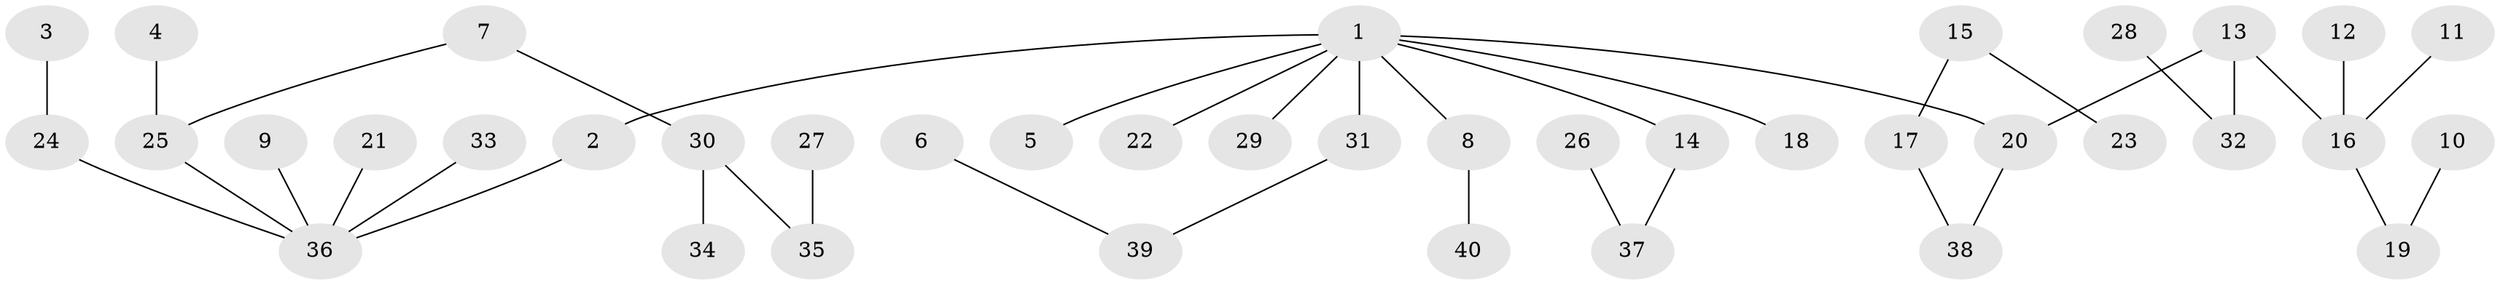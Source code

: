 // original degree distribution, {8: 0.02531645569620253, 2: 0.13924050632911392, 3: 0.13924050632911392, 4: 0.0759493670886076, 1: 0.5822784810126582, 5: 0.0379746835443038}
// Generated by graph-tools (version 1.1) at 2025/26/03/09/25 03:26:31]
// undirected, 40 vertices, 39 edges
graph export_dot {
graph [start="1"]
  node [color=gray90,style=filled];
  1;
  2;
  3;
  4;
  5;
  6;
  7;
  8;
  9;
  10;
  11;
  12;
  13;
  14;
  15;
  16;
  17;
  18;
  19;
  20;
  21;
  22;
  23;
  24;
  25;
  26;
  27;
  28;
  29;
  30;
  31;
  32;
  33;
  34;
  35;
  36;
  37;
  38;
  39;
  40;
  1 -- 2 [weight=1.0];
  1 -- 5 [weight=1.0];
  1 -- 8 [weight=1.0];
  1 -- 14 [weight=1.0];
  1 -- 18 [weight=1.0];
  1 -- 20 [weight=1.0];
  1 -- 22 [weight=1.0];
  1 -- 29 [weight=1.0];
  1 -- 31 [weight=1.0];
  2 -- 36 [weight=1.0];
  3 -- 24 [weight=1.0];
  4 -- 25 [weight=1.0];
  6 -- 39 [weight=1.0];
  7 -- 25 [weight=1.0];
  7 -- 30 [weight=1.0];
  8 -- 40 [weight=1.0];
  9 -- 36 [weight=1.0];
  10 -- 19 [weight=1.0];
  11 -- 16 [weight=1.0];
  12 -- 16 [weight=1.0];
  13 -- 16 [weight=1.0];
  13 -- 20 [weight=1.0];
  13 -- 32 [weight=1.0];
  14 -- 37 [weight=1.0];
  15 -- 17 [weight=1.0];
  15 -- 23 [weight=1.0];
  16 -- 19 [weight=1.0];
  17 -- 38 [weight=1.0];
  20 -- 38 [weight=1.0];
  21 -- 36 [weight=1.0];
  24 -- 36 [weight=1.0];
  25 -- 36 [weight=1.0];
  26 -- 37 [weight=1.0];
  27 -- 35 [weight=1.0];
  28 -- 32 [weight=1.0];
  30 -- 34 [weight=1.0];
  30 -- 35 [weight=1.0];
  31 -- 39 [weight=1.0];
  33 -- 36 [weight=1.0];
}
